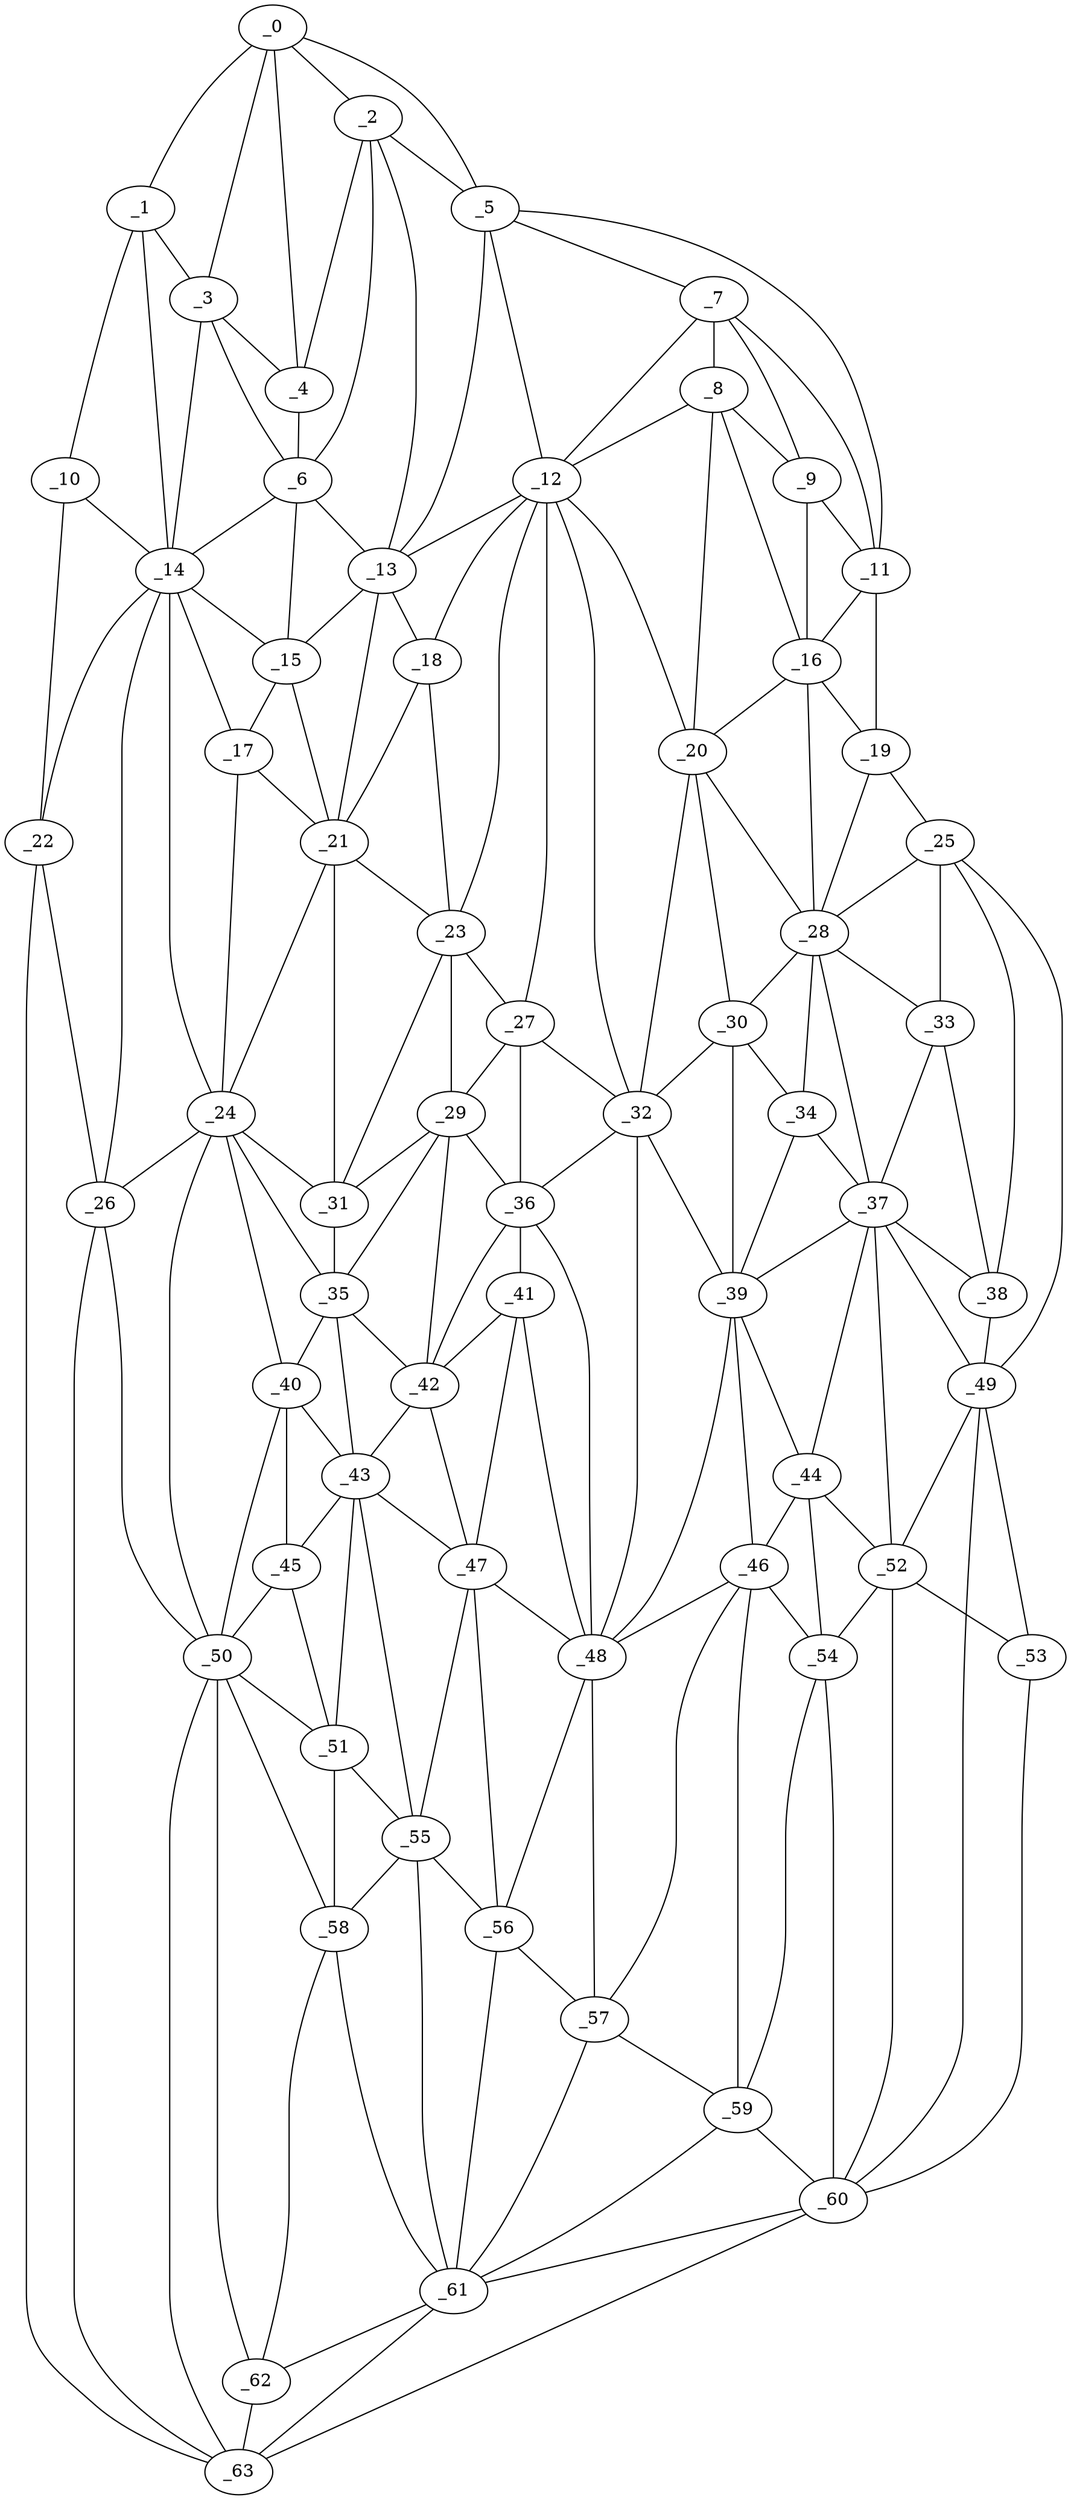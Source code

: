 graph "obj81__130.gxl" {
	_0	 [x=21,
		y=41];
	_1	 [x=27,
		y=15];
	_0 -- _1	 [valence=1];
	_2	 [x=30,
		y=52];
	_0 -- _2	 [valence=1];
	_3	 [x=32,
		y=34];
	_0 -- _3	 [valence=2];
	_4	 [x=32,
		y=49];
	_0 -- _4	 [valence=2];
	_5	 [x=33,
		y=85];
	_0 -- _5	 [valence=1];
	_1 -- _3	 [valence=1];
	_10	 [x=49,
		y=3];
	_1 -- _10	 [valence=1];
	_14	 [x=54,
		y=36];
	_1 -- _14	 [valence=1];
	_2 -- _4	 [valence=2];
	_2 -- _5	 [valence=1];
	_6	 [x=40,
		y=45];
	_2 -- _6	 [valence=1];
	_13	 [x=53,
		y=51];
	_2 -- _13	 [valence=2];
	_3 -- _4	 [valence=2];
	_3 -- _6	 [valence=2];
	_3 -- _14	 [valence=2];
	_4 -- _6	 [valence=2];
	_7	 [x=40,
		y=94];
	_5 -- _7	 [valence=2];
	_11	 [x=50,
		y=121];
	_5 -- _11	 [valence=1];
	_12	 [x=52,
		y=86];
	_5 -- _12	 [valence=1];
	_5 -- _13	 [valence=2];
	_6 -- _13	 [valence=2];
	_6 -- _14	 [valence=1];
	_15	 [x=54,
		y=45];
	_6 -- _15	 [valence=2];
	_8	 [x=47,
		y=95];
	_7 -- _8	 [valence=1];
	_9	 [x=48,
		y=109];
	_7 -- _9	 [valence=2];
	_7 -- _11	 [valence=1];
	_7 -- _12	 [valence=1];
	_8 -- _9	 [valence=2];
	_8 -- _12	 [valence=2];
	_16	 [x=58,
		y=105];
	_8 -- _16	 [valence=2];
	_20	 [x=65,
		y=99];
	_8 -- _20	 [valence=2];
	_9 -- _11	 [valence=2];
	_9 -- _16	 [valence=2];
	_10 -- _14	 [valence=2];
	_22	 [x=67,
		y=3];
	_10 -- _22	 [valence=1];
	_11 -- _16	 [valence=2];
	_19	 [x=62,
		y=123];
	_11 -- _19	 [valence=1];
	_12 -- _13	 [valence=2];
	_18	 [x=62,
		y=57];
	_12 -- _18	 [valence=1];
	_12 -- _20	 [valence=1];
	_23	 [x=69,
		y=61];
	_12 -- _23	 [valence=1];
	_27	 [x=74,
		y=74];
	_12 -- _27	 [valence=2];
	_32	 [x=78,
		y=91];
	_12 -- _32	 [valence=2];
	_13 -- _15	 [valence=1];
	_13 -- _18	 [valence=2];
	_21	 [x=66,
		y=49];
	_13 -- _21	 [valence=2];
	_14 -- _15	 [valence=2];
	_17	 [x=62,
		y=40];
	_14 -- _17	 [valence=1];
	_14 -- _22	 [valence=2];
	_24	 [x=73,
		y=37];
	_14 -- _24	 [valence=2];
	_26	 [x=74,
		y=6];
	_14 -- _26	 [valence=2];
	_15 -- _17	 [valence=2];
	_15 -- _21	 [valence=2];
	_16 -- _19	 [valence=2];
	_16 -- _20	 [valence=1];
	_28	 [x=76,
		y=108];
	_16 -- _28	 [valence=1];
	_17 -- _21	 [valence=1];
	_17 -- _24	 [valence=2];
	_18 -- _21	 [valence=1];
	_18 -- _23	 [valence=2];
	_25	 [x=73,
		y=124];
	_19 -- _25	 [valence=1];
	_19 -- _28	 [valence=2];
	_20 -- _28	 [valence=2];
	_30	 [x=77,
		y=95];
	_20 -- _30	 [valence=2];
	_20 -- _32	 [valence=2];
	_21 -- _23	 [valence=2];
	_21 -- _24	 [valence=1];
	_31	 [x=78,
		y=51];
	_21 -- _31	 [valence=2];
	_22 -- _26	 [valence=1];
	_63	 [x=122,
		y=16];
	_22 -- _63	 [valence=1];
	_23 -- _27	 [valence=2];
	_29	 [x=77,
		y=64];
	_23 -- _29	 [valence=2];
	_23 -- _31	 [valence=1];
	_24 -- _26	 [valence=2];
	_24 -- _31	 [valence=2];
	_35	 [x=84,
		y=50];
	_24 -- _35	 [valence=2];
	_40	 [x=93,
		y=47];
	_24 -- _40	 [valence=1];
	_50	 [x=101,
		y=37];
	_24 -- _50	 [valence=2];
	_25 -- _28	 [valence=1];
	_33	 [x=78,
		y=122];
	_25 -- _33	 [valence=1];
	_38	 [x=88,
		y=122];
	_25 -- _38	 [valence=1];
	_49	 [x=100,
		y=121];
	_25 -- _49	 [valence=1];
	_26 -- _50	 [valence=2];
	_26 -- _63	 [valence=2];
	_27 -- _29	 [valence=2];
	_27 -- _32	 [valence=1];
	_36	 [x=85,
		y=73];
	_27 -- _36	 [valence=2];
	_28 -- _30	 [valence=1];
	_28 -- _33	 [valence=2];
	_34	 [x=82,
		y=105];
	_28 -- _34	 [valence=1];
	_37	 [x=88,
		y=111];
	_28 -- _37	 [valence=2];
	_29 -- _31	 [valence=2];
	_29 -- _35	 [valence=2];
	_29 -- _36	 [valence=2];
	_42	 [x=95,
		y=65];
	_29 -- _42	 [valence=2];
	_30 -- _32	 [valence=2];
	_30 -- _34	 [valence=2];
	_39	 [x=91,
		y=98];
	_30 -- _39	 [valence=2];
	_31 -- _35	 [valence=2];
	_32 -- _36	 [valence=2];
	_32 -- _39	 [valence=2];
	_48	 [x=100,
		y=84];
	_32 -- _48	 [valence=2];
	_33 -- _37	 [valence=1];
	_33 -- _38	 [valence=2];
	_34 -- _37	 [valence=2];
	_34 -- _39	 [valence=1];
	_35 -- _40	 [valence=2];
	_35 -- _42	 [valence=2];
	_43	 [x=96,
		y=57];
	_35 -- _43	 [valence=2];
	_41	 [x=94,
		y=72];
	_36 -- _41	 [valence=2];
	_36 -- _42	 [valence=1];
	_36 -- _48	 [valence=1];
	_37 -- _38	 [valence=1];
	_37 -- _39	 [valence=1];
	_44	 [x=97,
		y=99];
	_37 -- _44	 [valence=2];
	_37 -- _49	 [valence=2];
	_52	 [x=102,
		y=109];
	_37 -- _52	 [valence=1];
	_38 -- _49	 [valence=2];
	_39 -- _44	 [valence=2];
	_46	 [x=99,
		y=92];
	_39 -- _46	 [valence=2];
	_39 -- _48	 [valence=1];
	_40 -- _43	 [valence=1];
	_45	 [x=98,
		y=47];
	_40 -- _45	 [valence=2];
	_40 -- _50	 [valence=1];
	_41 -- _42	 [valence=2];
	_47	 [x=100,
		y=67];
	_41 -- _47	 [valence=2];
	_41 -- _48	 [valence=2];
	_42 -- _43	 [valence=2];
	_42 -- _47	 [valence=1];
	_43 -- _45	 [valence=2];
	_43 -- _47	 [valence=1];
	_51	 [x=101,
		y=49];
	_43 -- _51	 [valence=1];
	_55	 [x=109,
		y=55];
	_43 -- _55	 [valence=2];
	_44 -- _46	 [valence=2];
	_44 -- _52	 [valence=1];
	_54	 [x=107,
		y=103];
	_44 -- _54	 [valence=2];
	_45 -- _50	 [valence=2];
	_45 -- _51	 [valence=2];
	_46 -- _48	 [valence=2];
	_46 -- _54	 [valence=2];
	_57	 [x=113,
		y=86];
	_46 -- _57	 [valence=2];
	_59	 [x=114,
		y=93];
	_46 -- _59	 [valence=2];
	_47 -- _48	 [valence=2];
	_47 -- _55	 [valence=2];
	_56	 [x=110,
		y=66];
	_47 -- _56	 [valence=2];
	_48 -- _56	 [valence=2];
	_48 -- _57	 [valence=2];
	_49 -- _52	 [valence=2];
	_53	 [x=105,
		y=117];
	_49 -- _53	 [valence=2];
	_60	 [x=114,
		y=115];
	_49 -- _60	 [valence=1];
	_50 -- _51	 [valence=1];
	_58	 [x=114,
		y=32];
	_50 -- _58	 [valence=2];
	_62	 [x=120,
		y=23];
	_50 -- _62	 [valence=1];
	_50 -- _63	 [valence=1];
	_51 -- _55	 [valence=2];
	_51 -- _58	 [valence=1];
	_52 -- _53	 [valence=1];
	_52 -- _54	 [valence=1];
	_52 -- _60	 [valence=2];
	_53 -- _60	 [valence=2];
	_54 -- _59	 [valence=2];
	_54 -- _60	 [valence=2];
	_55 -- _56	 [valence=1];
	_55 -- _58	 [valence=2];
	_61	 [x=117,
		y=68];
	_55 -- _61	 [valence=1];
	_56 -- _57	 [valence=2];
	_56 -- _61	 [valence=2];
	_57 -- _59	 [valence=2];
	_57 -- _61	 [valence=1];
	_58 -- _61	 [valence=2];
	_58 -- _62	 [valence=2];
	_59 -- _60	 [valence=1];
	_59 -- _61	 [valence=2];
	_60 -- _61	 [valence=2];
	_60 -- _63	 [valence=1];
	_61 -- _62	 [valence=1];
	_61 -- _63	 [valence=1];
	_62 -- _63	 [valence=2];
}
